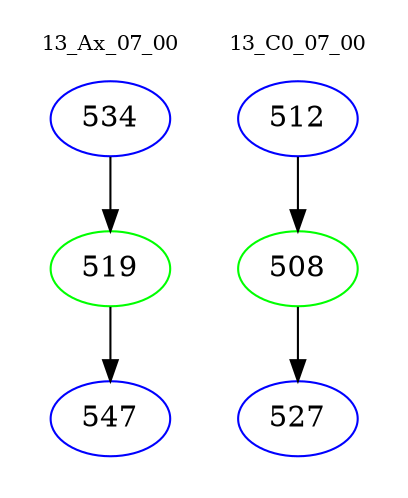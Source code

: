 digraph{
subgraph cluster_0 {
color = white
label = "13_Ax_07_00";
fontsize=10;
T0_534 [label="534", color="blue"]
T0_534 -> T0_519 [color="black"]
T0_519 [label="519", color="green"]
T0_519 -> T0_547 [color="black"]
T0_547 [label="547", color="blue"]
}
subgraph cluster_1 {
color = white
label = "13_C0_07_00";
fontsize=10;
T1_512 [label="512", color="blue"]
T1_512 -> T1_508 [color="black"]
T1_508 [label="508", color="green"]
T1_508 -> T1_527 [color="black"]
T1_527 [label="527", color="blue"]
}
}

